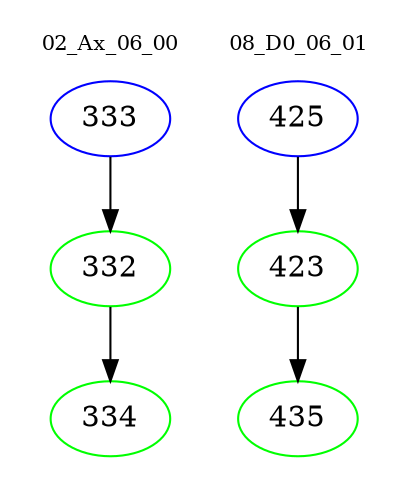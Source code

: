 digraph{
subgraph cluster_0 {
color = white
label = "02_Ax_06_00";
fontsize=10;
T0_333 [label="333", color="blue"]
T0_333 -> T0_332 [color="black"]
T0_332 [label="332", color="green"]
T0_332 -> T0_334 [color="black"]
T0_334 [label="334", color="green"]
}
subgraph cluster_1 {
color = white
label = "08_D0_06_01";
fontsize=10;
T1_425 [label="425", color="blue"]
T1_425 -> T1_423 [color="black"]
T1_423 [label="423", color="green"]
T1_423 -> T1_435 [color="black"]
T1_435 [label="435", color="green"]
}
}
